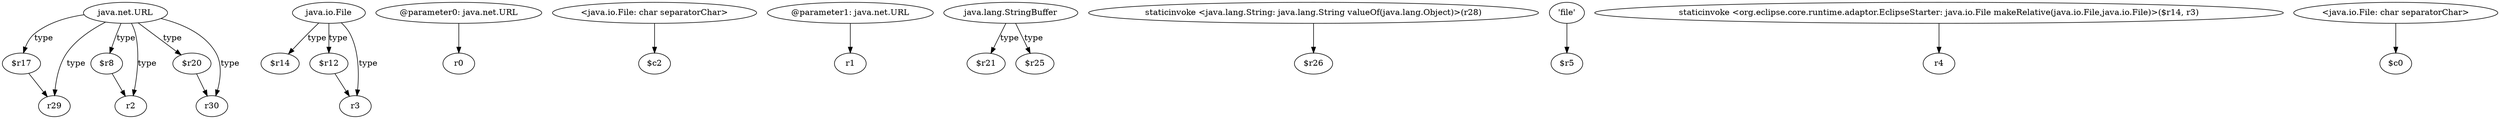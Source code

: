 digraph g {
0[label="$r17"]
1[label="r29"]
0->1[label=""]
2[label="java.io.File"]
3[label="$r14"]
2->3[label="type"]
4[label="@parameter0: java.net.URL"]
5[label="r0"]
4->5[label=""]
6[label="<java.io.File: char separatorChar>"]
7[label="$c2"]
6->7[label=""]
8[label="@parameter1: java.net.URL"]
9[label="r1"]
8->9[label=""]
10[label="java.net.URL"]
11[label="$r8"]
10->11[label="type"]
12[label="r2"]
10->12[label="type"]
13[label="$r12"]
14[label="r3"]
13->14[label=""]
10->1[label="type"]
2->13[label="type"]
15[label="java.lang.StringBuffer"]
16[label="$r21"]
15->16[label="type"]
17[label="$r25"]
15->17[label="type"]
18[label="staticinvoke <java.lang.String: java.lang.String valueOf(java.lang.Object)>(r28)"]
19[label="$r26"]
18->19[label=""]
11->12[label=""]
20[label="'file'"]
21[label="$r5"]
20->21[label=""]
10->0[label="type"]
22[label="$r20"]
10->22[label="type"]
23[label="r30"]
22->23[label=""]
2->14[label="type"]
24[label="staticinvoke <org.eclipse.core.runtime.adaptor.EclipseStarter: java.io.File makeRelative(java.io.File,java.io.File)>($r14, r3)"]
25[label="r4"]
24->25[label=""]
10->23[label="type"]
26[label="<java.io.File: char separatorChar>"]
27[label="$c0"]
26->27[label=""]
}